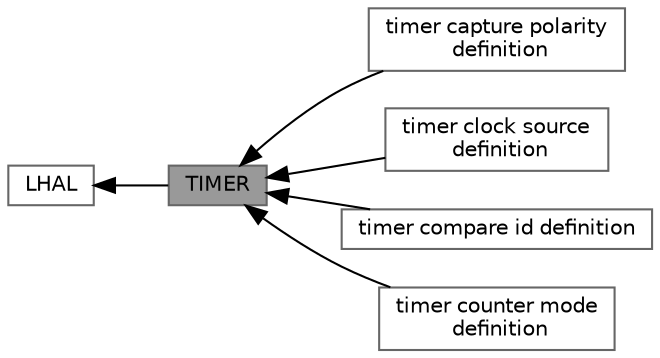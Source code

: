 digraph "TIMER"
{
 // LATEX_PDF_SIZE
  bgcolor="transparent";
  edge [fontname=Helvetica,fontsize=10,labelfontname=Helvetica,labelfontsize=10];
  node [fontname=Helvetica,fontsize=10,shape=box,height=0.2,width=0.4];
  rankdir=LR;
  Node2 [label="LHAL",height=0.2,width=0.4,color="grey40", fillcolor="white", style="filled",URL="$group___l_h_a_l.html",tooltip=" "];
  Node1 [label="TIMER",height=0.2,width=0.4,color="gray40", fillcolor="grey60", style="filled", fontcolor="black",tooltip=" "];
  Node6 [label="timer capture polarity\l definition",height=0.2,width=0.4,color="grey40", fillcolor="white", style="filled",URL="$group___t_i_m_e_r___c_a_p_t_u_r_e___p_o_l_a_r_i_t_y.html",tooltip=" "];
  Node3 [label="timer clock source\l definition",height=0.2,width=0.4,color="grey40", fillcolor="white", style="filled",URL="$group___t_i_m_e_r___c_l_k___s_o_u_r_c_e.html",tooltip=" "];
  Node5 [label="timer compare id definition",height=0.2,width=0.4,color="grey40", fillcolor="white", style="filled",URL="$group___t_i_m_e_r___c_o_m_p___i_d.html",tooltip=" "];
  Node4 [label="timer counter mode\l definition",height=0.2,width=0.4,color="grey40", fillcolor="white", style="filled",URL="$group___t_i_m_e_r___c_o_u_n_t_e_r___m_o_d_e.html",tooltip=" "];
  Node2->Node1 [shape=plaintext, dir="back", style="solid"];
  Node1->Node3 [shape=plaintext, dir="back", style="solid"];
  Node1->Node4 [shape=plaintext, dir="back", style="solid"];
  Node1->Node5 [shape=plaintext, dir="back", style="solid"];
  Node1->Node6 [shape=plaintext, dir="back", style="solid"];
}
